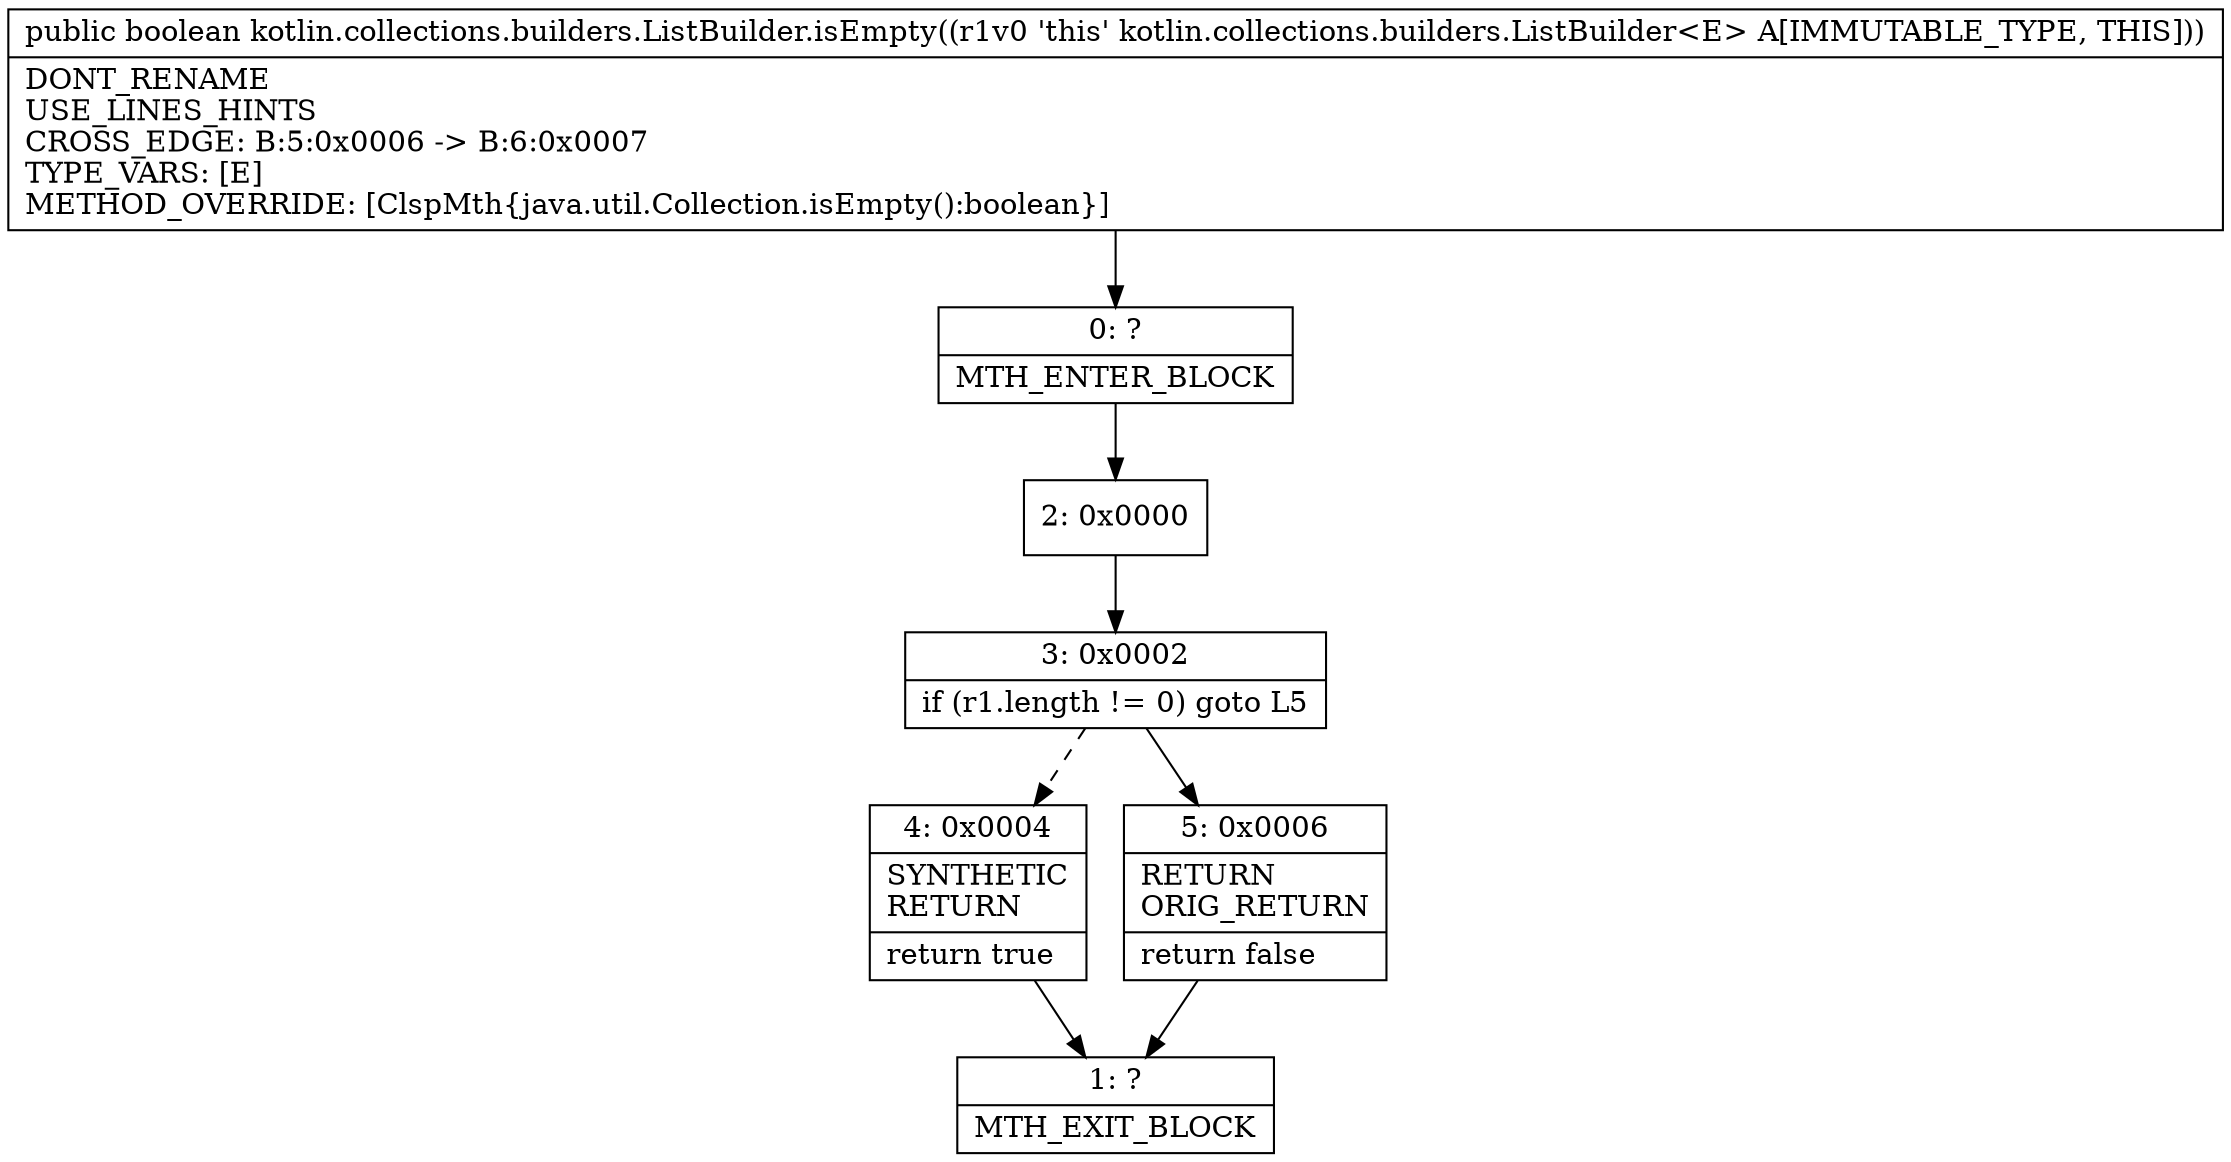 digraph "CFG forkotlin.collections.builders.ListBuilder.isEmpty()Z" {
Node_0 [shape=record,label="{0\:\ ?|MTH_ENTER_BLOCK\l}"];
Node_2 [shape=record,label="{2\:\ 0x0000}"];
Node_3 [shape=record,label="{3\:\ 0x0002|if (r1.length != 0) goto L5\l}"];
Node_4 [shape=record,label="{4\:\ 0x0004|SYNTHETIC\lRETURN\l|return true\l}"];
Node_1 [shape=record,label="{1\:\ ?|MTH_EXIT_BLOCK\l}"];
Node_5 [shape=record,label="{5\:\ 0x0006|RETURN\lORIG_RETURN\l|return false\l}"];
MethodNode[shape=record,label="{public boolean kotlin.collections.builders.ListBuilder.isEmpty((r1v0 'this' kotlin.collections.builders.ListBuilder\<E\> A[IMMUTABLE_TYPE, THIS]))  | DONT_RENAME\lUSE_LINES_HINTS\lCROSS_EDGE: B:5:0x0006 \-\> B:6:0x0007\lTYPE_VARS: [E]\lMETHOD_OVERRIDE: [ClspMth\{java.util.Collection.isEmpty():boolean\}]\l}"];
MethodNode -> Node_0;Node_0 -> Node_2;
Node_2 -> Node_3;
Node_3 -> Node_4[style=dashed];
Node_3 -> Node_5;
Node_4 -> Node_1;
Node_5 -> Node_1;
}

